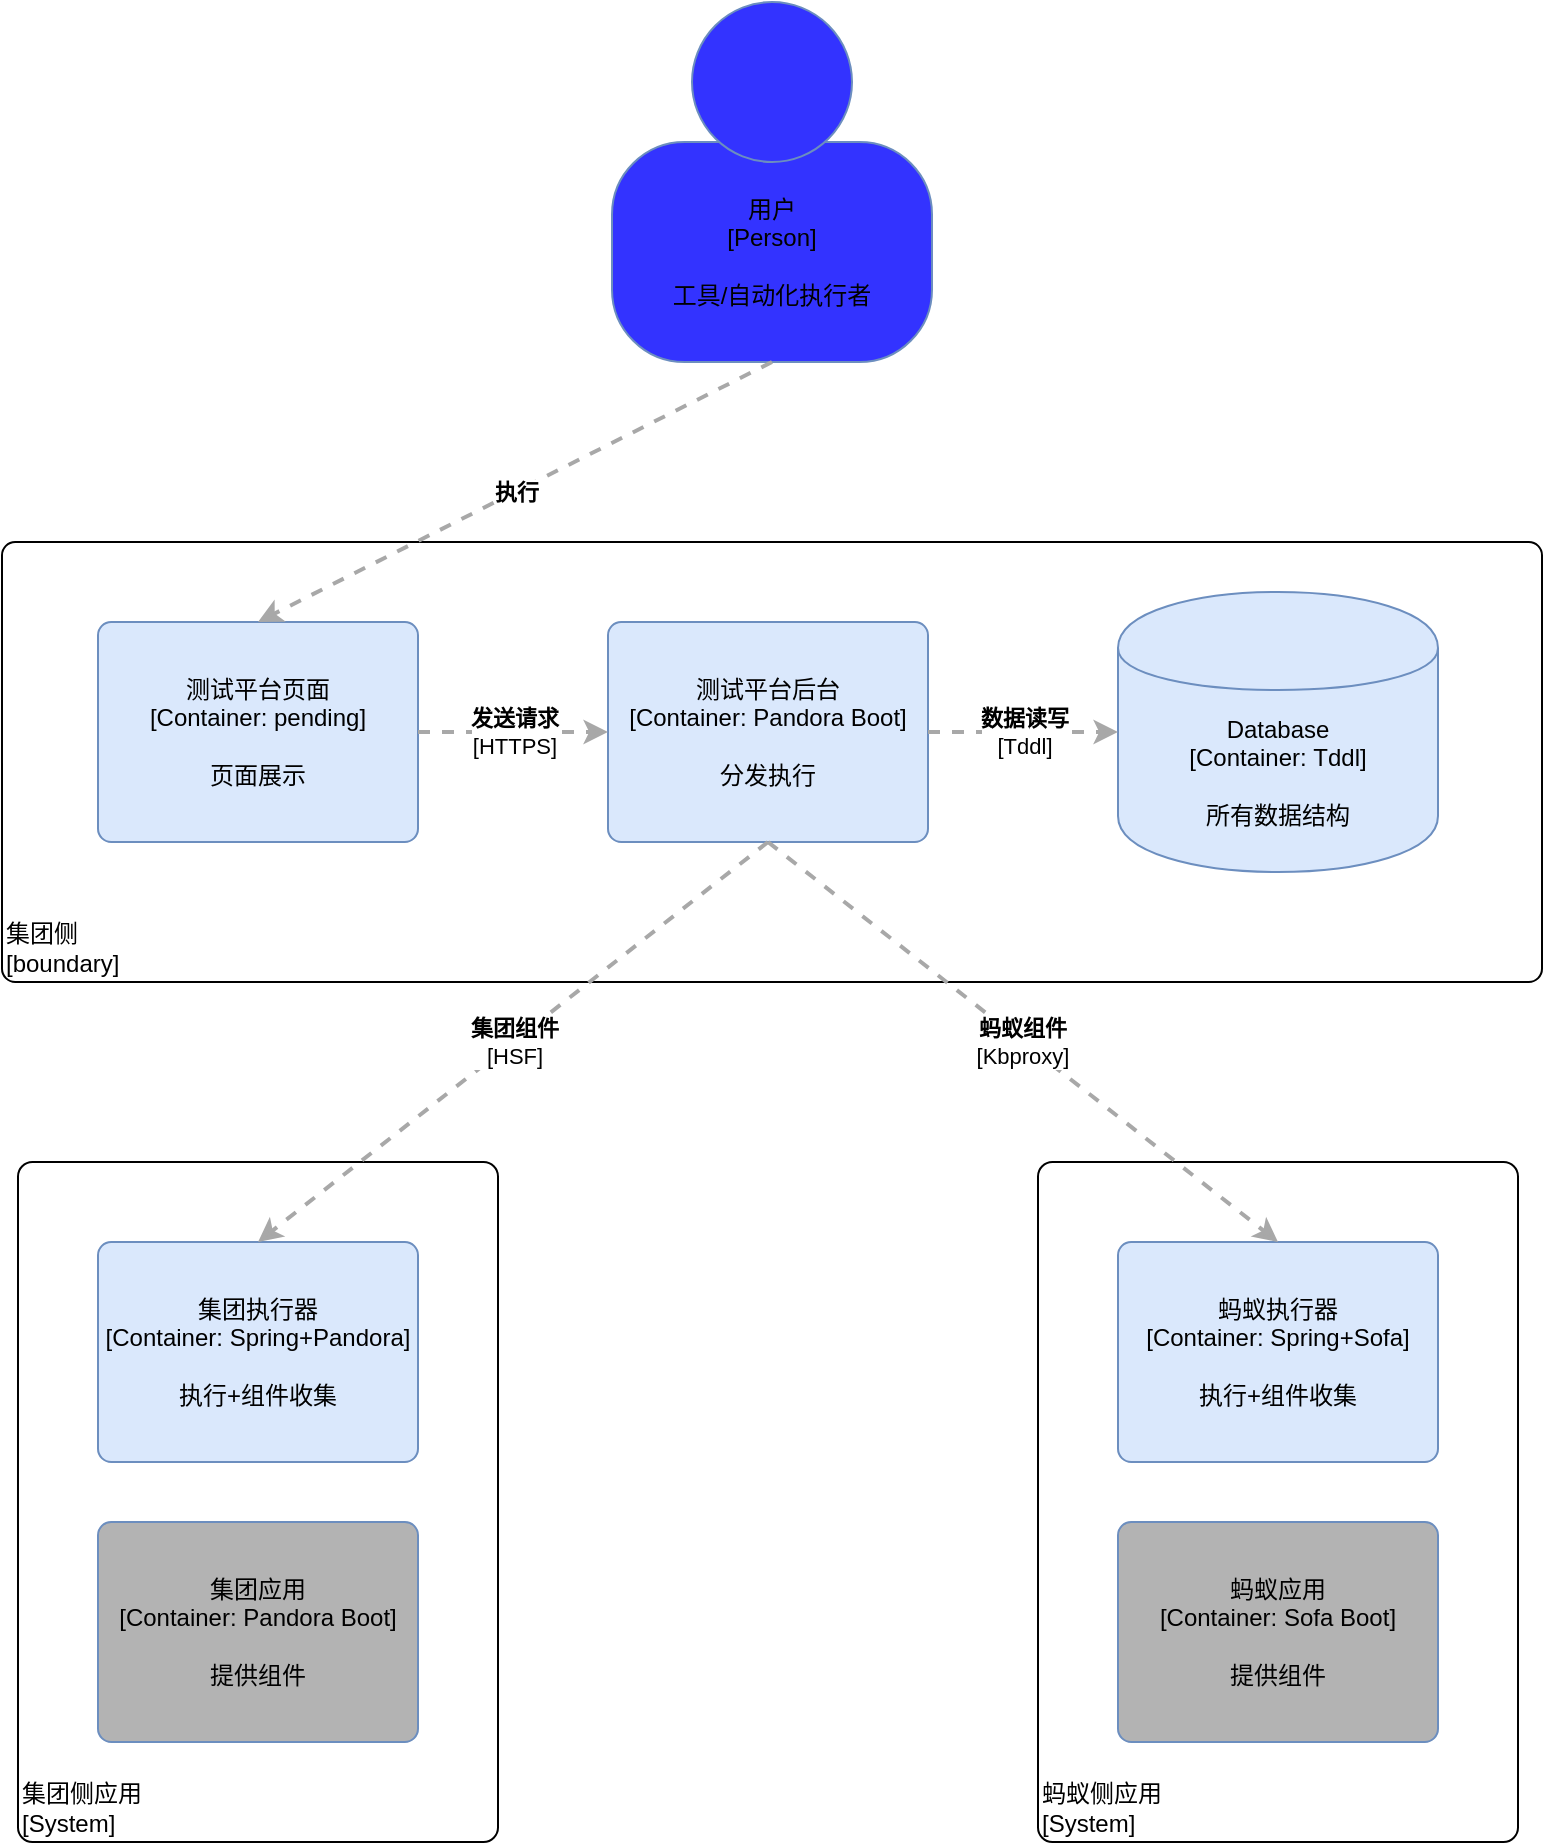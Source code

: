 <mxfile version="10.7.5" type="github"><diagram id="mtmfhuTGaaYhYyOTGC5t" name="Page-1"><mxGraphModel dx="918" dy="544" grid="1" gridSize="10" guides="1" tooltips="1" connect="1" arrows="1" fold="1" page="1" pageScale="1" pageWidth="827" pageHeight="1169" math="0" shadow="0"><root><mxCell id="0"/><mxCell id="1" parent="0"/><mxCell id="rNYQg2nU4c1Ux6Mb_LW1-11" value="" style="group;rounded=0;labelBackgroundColor=none;fillColor=none;fontColor=#000000;align=center;html=1;strokeColor=#FFFFFF;" parent="1" vertex="1" connectable="0"><mxGeometry x="335" y="70" width="160" height="180" as="geometry"/><C4Person as="c4"/></mxCell><object label="用户&lt;div&gt;[Person]&lt;/div&gt;&lt;div&gt;&lt;br&gt;&lt;/div&gt;&lt;div&gt;工具/自动化执行者" placeholders="1" c4Name="用户" c4Type="body" c4Description="工具/自动化执行者" id="rNYQg2nU4c1Ux6Mb_LW1-12"><mxCell style="rounded=1;whiteSpace=wrap;html=1;labelBackgroundColor=none;fillColor=#3333FF;fontColor=#000000;align=center;arcSize=33;strokeColor=#6c8ebf;" parent="rNYQg2nU4c1Ux6Mb_LW1-11" vertex="1"><mxGeometry y="70" width="160" height="110" as="geometry"/><C4Person as="c4"/></mxCell></object><mxCell id="rNYQg2nU4c1Ux6Mb_LW1-13" value="" style="ellipse;whiteSpace=wrap;html=1;aspect=fixed;rounded=0;labelBackgroundColor=none;fillColor=#3333FF;fontSize=12;fontColor=#000000;align=center;strokeColor=#6c8ebf;" parent="rNYQg2nU4c1Ux6Mb_LW1-11" vertex="1"><mxGeometry x="40" width="80" height="80" as="geometry"/><C4Person as="c4"/></mxCell><object label="&lt;div style=&quot;text-align: left&quot;&gt;集团侧&lt;/div&gt;&lt;div style=&quot;text-align: left&quot;&gt;[boundary]&lt;/div&gt;" placeholders="1" c4Name="集团侧" c4Type="ExecutionEnvironment" c4Application="boundary" id="rNYQg2nU4c1Ux6Mb_LW1-16"><mxCell style="rounded=1;whiteSpace=wrap;html=1;labelBackgroundColor=none;fillColor=#ffffff;fontColor=#000000;align=left;arcSize=3;strokeColor=#000000;verticalAlign=bottom;shadow=0;" parent="1" vertex="1"><mxGeometry x="30" y="340" width="770" height="220" as="geometry"/><C4ExecutionEnvironment as="c4"/></mxCell></object><object label="&lt;span&gt;测试平台页面&lt;/span&gt;&lt;div&gt;[Container: pending&lt;span&gt;]&lt;/span&gt;&lt;/div&gt;&lt;div&gt;&lt;br&gt;&lt;/div&gt;&lt;div&gt;页面展示&lt;/div&gt;" placeholders="1" c4Name="测试平台页面" c4Type="Container" c4Technology="Spring Controler" c4Description="页面展示" id="rNYQg2nU4c1Ux6Mb_LW1-38"><mxCell style="rounded=1;whiteSpace=wrap;html=1;labelBackgroundColor=none;fillColor=#dae8fc;fontColor=#000000;align=center;arcSize=6;strokeColor=#6c8ebf;shadow=0;" parent="1" vertex="1"><mxGeometry x="78" y="380" width="160" height="110" as="geometry"/><C4Container as="c4"/></mxCell></object><object label="&lt;span&gt;测试平台后台&lt;/span&gt;&lt;div&gt;[Container:&amp;nbsp;&lt;span&gt;Pandora Boot&lt;/span&gt;&lt;span&gt;]&lt;/span&gt;&lt;/div&gt;&lt;div&gt;&lt;br&gt;&lt;/div&gt;&lt;div&gt;分发执行&lt;/div&gt;" placeholders="1" c4Name="测试平台后台" c4Type="Container" c4Technology="Pandora Boot" c4Description="分发执行" id="rNYQg2nU4c1Ux6Mb_LW1-39"><mxCell style="rounded=1;whiteSpace=wrap;html=1;labelBackgroundColor=none;fillColor=#dae8fc;fontColor=#000000;align=center;arcSize=6;strokeColor=#6c8ebf;shadow=0;" parent="1" vertex="1"><mxGeometry x="333" y="380" width="160" height="110" as="geometry"/><C4Container as="c4"/></mxCell></object><object label="&lt;span&gt;Database&lt;/span&gt;&lt;div&gt;[Container:&amp;nbsp;Tddl]&lt;/div&gt;&lt;div&gt;&lt;br&gt;&lt;/div&gt;&lt;div&gt;所有数据结构&lt;/div&gt;" placeholders="1" c4Type="Database" c4Technology="Tddl" c4Description="所有数据结构" id="rNYQg2nU4c1Ux6Mb_LW1-41"><mxCell style="shape=cylinder;whiteSpace=wrap;html=1;boundedLbl=1;rounded=0;labelBackgroundColor=none;fillColor=#dae8fc;fontSize=12;fontColor=#000000;align=center;strokeColor=#6c8ebf;shadow=0;" parent="1" vertex="1"><mxGeometry x="588" y="365" width="160" height="140" as="geometry"/><C4Database as="c4"/></mxCell></object><object label="&lt;div style=&quot;text-align: left&quot;&gt;集团侧应用&lt;/div&gt;&lt;div style=&quot;text-align: left&quot;&gt;[System]&lt;/div&gt;&lt;div style=&quot;text-align: right&quot;&gt;&lt;/div&gt;" placeholders="1" c4Name="集团侧租户" c4Type="DeploymentNode" c4OperationSystem="System" c4ScalingFactor="" id="rNYQg2nU4c1Ux6Mb_LW1-42"><mxCell style="rounded=1;whiteSpace=wrap;html=1;labelBackgroundColor=none;fillColor=#ffffff;fontColor=#000000;align=left;arcSize=3;strokeColor=#000000;verticalAlign=bottom;shadow=0;" parent="1" vertex="1"><mxGeometry x="38" y="650" width="240" height="340" as="geometry"/><C4DeploymentNode as="c4"/></mxCell></object><object label="&lt;div style=&quot;text-align: left&quot;&gt;蚂蚁侧应用&lt;/div&gt;&lt;div style=&quot;text-align: left&quot;&gt;[System]&lt;/div&gt;&lt;div style=&quot;text-align: right&quot;&gt;&lt;/div&gt;" placeholders="1" c4Name="蚂蚁侧租户" c4Type="DeploymentNode" c4OperationSystem="System" c4ScalingFactor="" id="rNYQg2nU4c1Ux6Mb_LW1-43"><mxCell style="rounded=1;whiteSpace=wrap;html=1;labelBackgroundColor=none;fillColor=#ffffff;fontColor=#000000;align=left;arcSize=3;strokeColor=#000000;verticalAlign=bottom;shadow=0;" parent="1" vertex="1"><mxGeometry x="548" y="650" width="240" height="340" as="geometry"/><C4DeploymentNode as="c4"/></mxCell></object><object label="&lt;span&gt;集团执行器&lt;/span&gt;&lt;div&gt;[Container:&amp;nbsp;&lt;span&gt;Spring+Pandora&lt;/span&gt;&lt;span&gt;]&lt;/span&gt;&lt;/div&gt;&lt;div&gt;&lt;br&gt;&lt;/div&gt;&lt;div&gt;执行+组件收集&lt;br&gt;&lt;/div&gt;" placeholders="1" c4Name="集团执行器" c4Type="Container" c4Technology="Spring+Pandora" c4Description="执行引擎" id="rNYQg2nU4c1Ux6Mb_LW1-44"><mxCell style="rounded=1;whiteSpace=wrap;html=1;labelBackgroundColor=none;fillColor=#dae8fc;fontColor=#000000;align=center;arcSize=6;strokeColor=#6c8ebf;shadow=0;" parent="1" vertex="1"><mxGeometry x="78" y="690" width="160" height="110" as="geometry"/><C4Container as="c4"/></mxCell></object><object label="&lt;span&gt;集团应用&lt;/span&gt;&lt;div&gt;[Container:&amp;nbsp;&lt;span&gt;Pandora Boot&lt;/span&gt;&lt;span&gt;]&lt;/span&gt;&lt;/div&gt;&lt;div&gt;&lt;br&gt;&lt;/div&gt;&lt;div&gt;提供组件&lt;/div&gt;" placeholders="1" c4Name="集团租户" c4Type="Container" c4Technology="Pandora Boot" c4Description="提供组件" id="rNYQg2nU4c1Ux6Mb_LW1-45"><mxCell style="rounded=1;whiteSpace=wrap;html=1;labelBackgroundColor=none;fillColor=#B3B3B3;fontColor=#000000;align=center;arcSize=6;strokeColor=#6c8ebf;shadow=0;" parent="1" vertex="1"><mxGeometry x="78" y="830" width="160" height="110" as="geometry"/><C4Container as="c4"/></mxCell></object><object label="&lt;span&gt;蚂蚁执行器&lt;/span&gt;&lt;div&gt;[Container:&amp;nbsp;&lt;span&gt;Spring+Sofa&lt;/span&gt;&lt;span&gt;]&lt;/span&gt;&lt;/div&gt;&lt;div&gt;&lt;br&gt;&lt;/div&gt;&lt;div&gt;执行+组件收集&lt;br&gt;&lt;/div&gt;" placeholders="1" c4Name="蚂蚁执行器" c4Type="Container" c4Technology="Spring+Sofa" c4Description="执行引擎" id="rNYQg2nU4c1Ux6Mb_LW1-46"><mxCell style="rounded=1;whiteSpace=wrap;html=1;labelBackgroundColor=none;fillColor=#dae8fc;fontColor=#000000;align=center;arcSize=6;strokeColor=#6c8ebf;shadow=0;" parent="1" vertex="1"><mxGeometry x="588" y="690" width="160" height="110" as="geometry"/><C4Container as="c4"/></mxCell></object><object label="&lt;span&gt;蚂蚁应用&lt;/span&gt;&lt;div&gt;[Container:&amp;nbsp;&lt;span&gt;Sofa Boot&lt;/span&gt;&lt;span&gt;]&lt;/span&gt;&lt;/div&gt;&lt;div&gt;&lt;br&gt;&lt;/div&gt;&lt;div&gt;提供组件&lt;/div&gt;" placeholders="1" c4Name="蚂蚁租户" c4Type="Container" c4Technology="Sofa Boot" c4Description="提供组件" id="rNYQg2nU4c1Ux6Mb_LW1-47"><mxCell style="rounded=1;whiteSpace=wrap;html=1;labelBackgroundColor=none;fillColor=#B3B3B3;fontColor=#000000;align=center;arcSize=6;strokeColor=#6c8ebf;shadow=0;" parent="1" vertex="1"><mxGeometry x="588" y="830" width="160" height="110" as="geometry"/><C4Container as="c4"/></mxCell></object><object label="&lt;div style=&quot;text-align: left&quot;&gt;&lt;div style=&quot;text-align: center&quot;&gt;&lt;b&gt;执行&lt;/b&gt;&lt;/div&gt;&lt;/div&gt;" c4Type="Relationship" c4Description="Beschreibung" c4Technology="technology" id="rNYQg2nU4c1Ux6Mb_LW1-50"><mxCell style="edgeStyle=none;rounded=0;html=1;entryX=0.5;entryY=0;jettySize=auto;orthogonalLoop=1;strokeColor=#A8A8A8;strokeWidth=2;fontColor=#000000;jumpStyle=none;dashed=1;exitX=0.5;exitY=1;exitDx=0;exitDy=0;entryDx=0;entryDy=0;" parent="1" source="rNYQg2nU4c1Ux6Mb_LW1-12" target="rNYQg2nU4c1Ux6Mb_LW1-38" edge="1"><mxGeometry width="160" relative="1" as="geometry"><mxPoint x="198" y="280" as="sourcePoint"/><mxPoint x="358" y="280" as="targetPoint"/></mxGeometry><C4Relationship as="c4"/></mxCell></object><object label="&lt;div style=&quot;text-align: left&quot;&gt;&lt;div style=&quot;text-align: center&quot;&gt;&lt;b&gt;发送请求&lt;/b&gt;&lt;/div&gt;&lt;div style=&quot;text-align: center&quot;&gt;[HTTPS]&lt;/div&gt;&lt;/div&gt;" c4Type="Relationship" c4Description="Beschreibung" c4Technology="technology" id="rNYQg2nU4c1Ux6Mb_LW1-53"><mxCell style="edgeStyle=none;rounded=0;html=1;entryX=0;entryY=0.5;jettySize=auto;orthogonalLoop=1;strokeColor=#A8A8A8;strokeWidth=2;fontColor=#000000;jumpStyle=none;dashed=1;exitX=1;exitY=0.5;exitDx=0;exitDy=0;entryDx=0;entryDy=0;" parent="1" source="rNYQg2nU4c1Ux6Mb_LW1-38" target="rNYQg2nU4c1Ux6Mb_LW1-39" edge="1"><mxGeometry width="160" relative="1" as="geometry"><mxPoint x="70" y="620" as="sourcePoint"/><mxPoint x="230" y="620" as="targetPoint"/></mxGeometry><C4Relationship as="c4"/></mxCell></object><object label="&lt;div style=&quot;text-align: left&quot;&gt;&lt;div style=&quot;text-align: center&quot;&gt;&lt;b&gt;数据读写&lt;/b&gt;&lt;/div&gt;&lt;div style=&quot;text-align: center&quot;&gt;[Tddl]&lt;/div&gt;&lt;/div&gt;" c4Type="Relationship" c4Description="Beschreibung" c4Technology="technology" id="rNYQg2nU4c1Ux6Mb_LW1-54"><mxCell style="edgeStyle=none;rounded=0;html=1;entryX=0;entryY=0.5;jettySize=auto;orthogonalLoop=1;strokeColor=#A8A8A8;strokeWidth=2;fontColor=#000000;jumpStyle=none;dashed=1;exitX=1;exitY=0.5;exitDx=0;exitDy=0;entryDx=0;entryDy=0;" parent="1" source="rNYQg2nU4c1Ux6Mb_LW1-39" target="rNYQg2nU4c1Ux6Mb_LW1-41" edge="1"><mxGeometry width="160" relative="1" as="geometry"><mxPoint x="500" y="320" as="sourcePoint"/><mxPoint x="660" y="320" as="targetPoint"/></mxGeometry><C4Relationship as="c4"/></mxCell></object><object label="&lt;div style=&quot;text-align: left&quot;&gt;&lt;div style=&quot;text-align: center&quot;&gt;&lt;b&gt;集团组件&lt;/b&gt;&lt;/div&gt;&lt;div style=&quot;text-align: center&quot;&gt;[HSF]&lt;/div&gt;&lt;/div&gt;" c4Type="Relationship" c4Description="Beschreibung" c4Technology="technology" id="rNYQg2nU4c1Ux6Mb_LW1-55"><mxCell style="edgeStyle=none;rounded=0;html=1;entryX=0.5;entryY=0;jettySize=auto;orthogonalLoop=1;strokeColor=#A8A8A8;strokeWidth=2;fontColor=#000000;jumpStyle=none;dashed=1;exitX=0.5;exitY=1;exitDx=0;exitDy=0;entryDx=0;entryDy=0;" parent="1" source="rNYQg2nU4c1Ux6Mb_LW1-39" target="rNYQg2nU4c1Ux6Mb_LW1-44" edge="1"><mxGeometry width="160" relative="1" as="geometry"><mxPoint x="388" y="690" as="sourcePoint"/><mxPoint x="548" y="690" as="targetPoint"/></mxGeometry><C4Relationship as="c4"/></mxCell></object><object label="&lt;div style=&quot;text-align: left&quot;&gt;&lt;div style=&quot;text-align: center&quot;&gt;&lt;b&gt;蚂蚁组件&lt;/b&gt;&lt;/div&gt;&lt;div style=&quot;text-align: center&quot;&gt;[Kbproxy]&lt;/div&gt;&lt;/div&gt;" c4Type="Relationship" c4Description="Beschreibung" c4Technology="technology" id="rNYQg2nU4c1Ux6Mb_LW1-56"><mxCell style="edgeStyle=none;rounded=0;html=1;entryX=0.5;entryY=0;jettySize=auto;orthogonalLoop=1;strokeColor=#A8A8A8;strokeWidth=2;fontColor=#000000;jumpStyle=none;dashed=1;exitX=0.5;exitY=1;exitDx=0;exitDy=0;entryDx=0;entryDy=0;" parent="1" source="rNYQg2nU4c1Ux6Mb_LW1-39" target="rNYQg2nU4c1Ux6Mb_LW1-46" edge="1"><mxGeometry width="160" relative="1" as="geometry"><mxPoint x="30" y="1010" as="sourcePoint"/><mxPoint x="190" y="1010" as="targetPoint"/></mxGeometry><C4Relationship as="c4"/></mxCell></object></root></mxGraphModel></diagram></mxfile>